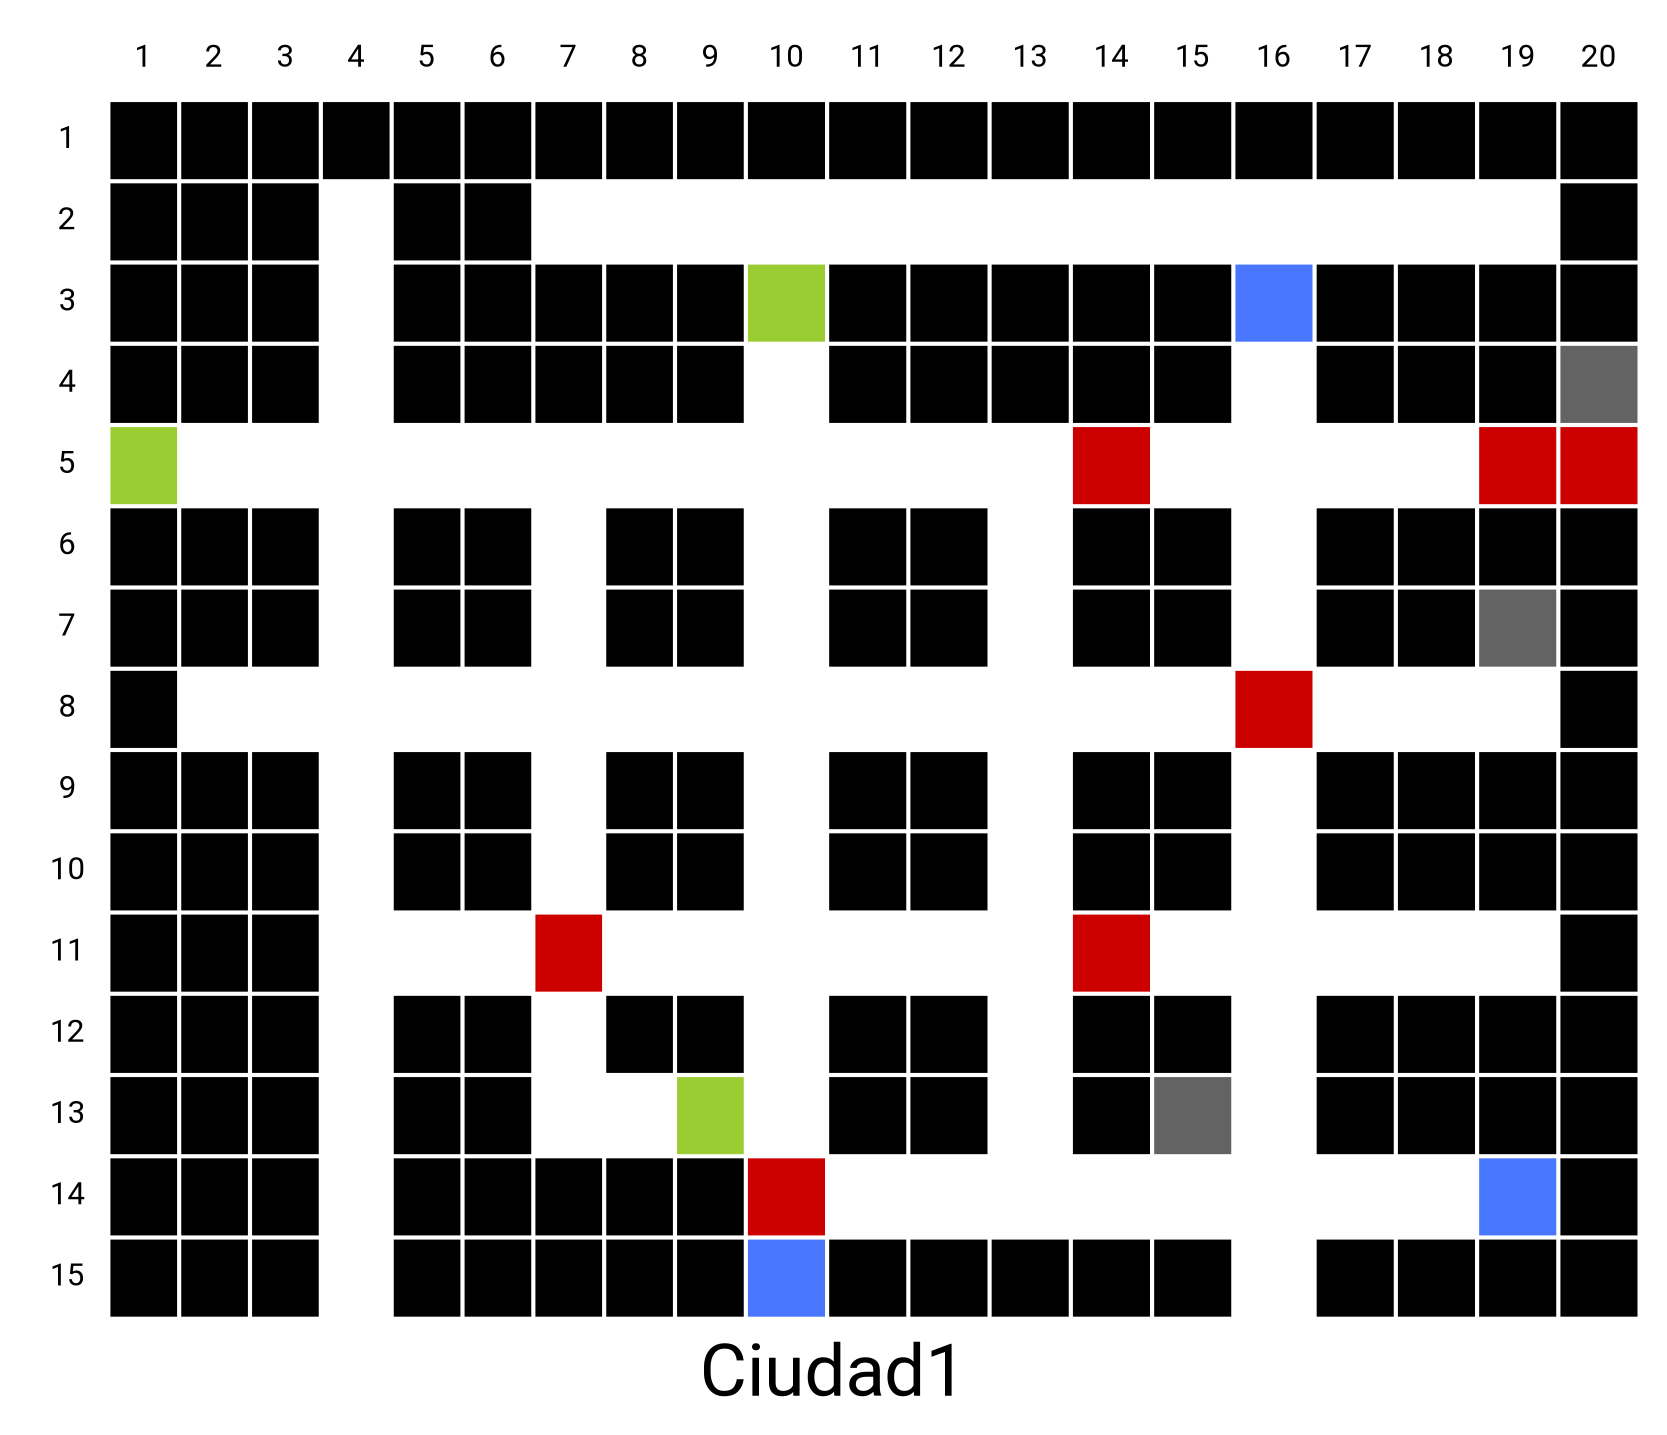 digraph structs {
	node [shape=plaintext]
	patron [fontname="Roboto Condensed"fontsize="15pt", label=<
<TABLE BORDER="0" CELLBORDER="0" CELLSPACING="2" CELLPADDING="10">
<TR>
    <TD border="0"></TD><TD border="0">1</TD><TD border="0">2</TD><TD border="0">3</TD><TD border="0">4</TD><TD border="0">5</TD><TD border="0">6</TD><TD border="0">7</TD><TD border="0">8</TD><TD border="0">9</TD><TD border="0">10</TD><TD border="0">11</TD><TD border="0">12</TD><TD border="0">13</TD><TD border="0">14</TD><TD border="0">15</TD><TD border="0">16</TD><TD border="0">17</TD><TD border="0">18</TD><TD border="0">19</TD><TD border="0">20</TD>
</TR>
<TR>
        <TD border="0">1</TD>
<TD bgcolor="black">   </TD>
<TD bgcolor="black">   </TD>
<TD bgcolor="black">   </TD>
<TD bgcolor="black">   </TD>
<TD bgcolor="black">   </TD>
<TD bgcolor="black">   </TD>
<TD bgcolor="black">   </TD>
<TD bgcolor="black">   </TD>
<TD bgcolor="black">   </TD>
<TD bgcolor="black">   </TD>
<TD bgcolor="black">   </TD>
<TD bgcolor="black">   </TD>
<TD bgcolor="black">   </TD>
<TD bgcolor="black">   </TD>
<TD bgcolor="black">   </TD>
<TD bgcolor="black">   </TD>
<TD bgcolor="black">   </TD>
<TD bgcolor="black">   </TD>
<TD bgcolor="black">   </TD>
<TD bgcolor="black">   </TD></TR>
<TR>
        <TD border="0">2</TD>
<TD bgcolor="black">   </TD>
<TD bgcolor="black">   </TD>
<TD bgcolor="black">   </TD>
<TD>   </TD>
<TD bgcolor="black">   </TD>
<TD bgcolor="black">   </TD>
<TD>   </TD>
<TD>   </TD>
<TD>   </TD>
<TD>   </TD>
<TD>   </TD>
<TD>   </TD>
<TD>   </TD>
<TD>   </TD>
<TD>   </TD>
<TD>   </TD>
<TD>   </TD>
<TD>   </TD>
<TD>   </TD>
<TD bgcolor="black">   </TD></TR>
<TR>
        <TD border="0">3</TD>
<TD bgcolor="black">   </TD>
<TD bgcolor="black">   </TD>
<TD bgcolor="black">   </TD>
<TD>   </TD>
<TD bgcolor="black">   </TD>
<TD bgcolor="black">   </TD>
<TD bgcolor="black">   </TD>
<TD bgcolor="black">   </TD>
<TD bgcolor="black">   </TD>
<TD bgcolor="yellowgreen">   </TD>
<TD bgcolor="black">   </TD>
<TD bgcolor="black">   </TD>
<TD bgcolor="black">   </TD>
<TD bgcolor="black">   </TD>
<TD bgcolor="black">   </TD>
<TD bgcolor="royalblue1">   </TD>
<TD bgcolor="black">   </TD>
<TD bgcolor="black">   </TD>
<TD bgcolor="black">   </TD>
<TD bgcolor="black">   </TD></TR>
<TR>
        <TD border="0">4</TD>
<TD bgcolor="black">   </TD>
<TD bgcolor="black">   </TD>
<TD bgcolor="black">   </TD>
<TD>   </TD>
<TD bgcolor="black">   </TD>
<TD bgcolor="black">   </TD>
<TD bgcolor="black">   </TD>
<TD bgcolor="black">   </TD>
<TD bgcolor="black">   </TD>
<TD>   </TD>
<TD bgcolor="black">   </TD>
<TD bgcolor="black">   </TD>
<TD bgcolor="black">   </TD>
<TD bgcolor="black">   </TD>
<TD bgcolor="black">   </TD>
<TD>   </TD>
<TD bgcolor="black">   </TD>
<TD bgcolor="black">   </TD>
<TD bgcolor="black">   </TD>
<TD bgcolor="grey39">   </TD></TR>
<TR>
        <TD border="0">5</TD>
<TD bgcolor="yellowgreen">   </TD>
<TD>   </TD>
<TD>   </TD>
<TD>   </TD>
<TD>   </TD>
<TD>   </TD>
<TD>   </TD>
<TD>   </TD>
<TD>   </TD>
<TD>   </TD>
<TD>   </TD>
<TD>   </TD>
<TD>   </TD>
<TD bgcolor="red3">   </TD>
<TD>   </TD>
<TD>   </TD>
<TD>   </TD>
<TD>   </TD>
<TD bgcolor="red3">   </TD>
<TD bgcolor="red3">   </TD></TR>
<TR>
        <TD border="0">6</TD>
<TD bgcolor="black">   </TD>
<TD bgcolor="black">   </TD>
<TD bgcolor="black">   </TD>
<TD>   </TD>
<TD bgcolor="black">   </TD>
<TD bgcolor="black">   </TD>
<TD>   </TD>
<TD bgcolor="black">   </TD>
<TD bgcolor="black">   </TD>
<TD>   </TD>
<TD bgcolor="black">   </TD>
<TD bgcolor="black">   </TD>
<TD>   </TD>
<TD bgcolor="black">   </TD>
<TD bgcolor="black">   </TD>
<TD>   </TD>
<TD bgcolor="black">   </TD>
<TD bgcolor="black">   </TD>
<TD bgcolor="black">   </TD>
<TD bgcolor="black">   </TD></TR>
<TR>
        <TD border="0">7</TD>
<TD bgcolor="black">   </TD>
<TD bgcolor="black">   </TD>
<TD bgcolor="black">   </TD>
<TD>   </TD>
<TD bgcolor="black">   </TD>
<TD bgcolor="black">   </TD>
<TD>   </TD>
<TD bgcolor="black">   </TD>
<TD bgcolor="black">   </TD>
<TD>   </TD>
<TD bgcolor="black">   </TD>
<TD bgcolor="black">   </TD>
<TD>   </TD>
<TD bgcolor="black">   </TD>
<TD bgcolor="black">   </TD>
<TD>   </TD>
<TD bgcolor="black">   </TD>
<TD bgcolor="black">   </TD>
<TD bgcolor="grey39">   </TD>
<TD bgcolor="black">   </TD></TR>
<TR>
        <TD border="0">8</TD>
<TD bgcolor="black">   </TD>
<TD>   </TD>
<TD>   </TD>
<TD>   </TD>
<TD>   </TD>
<TD>   </TD>
<TD>   </TD>
<TD>   </TD>
<TD>   </TD>
<TD>   </TD>
<TD>   </TD>
<TD>   </TD>
<TD>   </TD>
<TD>   </TD>
<TD>   </TD>
<TD bgcolor="red3">   </TD>
<TD>   </TD>
<TD>   </TD>
<TD>   </TD>
<TD bgcolor="black">   </TD></TR>
<TR>
        <TD border="0">9</TD>
<TD bgcolor="black">   </TD>
<TD bgcolor="black">   </TD>
<TD bgcolor="black">   </TD>
<TD>   </TD>
<TD bgcolor="black">   </TD>
<TD bgcolor="black">   </TD>
<TD>   </TD>
<TD bgcolor="black">   </TD>
<TD bgcolor="black">   </TD>
<TD>   </TD>
<TD bgcolor="black">   </TD>
<TD bgcolor="black">   </TD>
<TD>   </TD>
<TD bgcolor="black">   </TD>
<TD bgcolor="black">   </TD>
<TD>   </TD>
<TD bgcolor="black">   </TD>
<TD bgcolor="black">   </TD>
<TD bgcolor="black">   </TD>
<TD bgcolor="black">   </TD></TR>
<TR>
        <TD border="0">10</TD>
<TD bgcolor="black">   </TD>
<TD bgcolor="black">   </TD>
<TD bgcolor="black">   </TD>
<TD>   </TD>
<TD bgcolor="black">   </TD>
<TD bgcolor="black">   </TD>
<TD>   </TD>
<TD bgcolor="black">   </TD>
<TD bgcolor="black">   </TD>
<TD>   </TD>
<TD bgcolor="black">   </TD>
<TD bgcolor="black">   </TD>
<TD>   </TD>
<TD bgcolor="black">   </TD>
<TD bgcolor="black">   </TD>
<TD>   </TD>
<TD bgcolor="black">   </TD>
<TD bgcolor="black">   </TD>
<TD bgcolor="black">   </TD>
<TD bgcolor="black">   </TD></TR>
<TR>
        <TD border="0">11</TD>
<TD bgcolor="black">   </TD>
<TD bgcolor="black">   </TD>
<TD bgcolor="black">   </TD>
<TD>   </TD>
<TD>   </TD>
<TD>   </TD>
<TD bgcolor="red3">   </TD>
<TD>   </TD>
<TD>   </TD>
<TD>   </TD>
<TD>   </TD>
<TD>   </TD>
<TD>   </TD>
<TD bgcolor="red3">   </TD>
<TD>   </TD>
<TD>   </TD>
<TD>   </TD>
<TD>   </TD>
<TD>   </TD>
<TD bgcolor="black">   </TD></TR>
<TR>
        <TD border="0">12</TD>
<TD bgcolor="black">   </TD>
<TD bgcolor="black">   </TD>
<TD bgcolor="black">   </TD>
<TD>   </TD>
<TD bgcolor="black">   </TD>
<TD bgcolor="black">   </TD>
<TD>   </TD>
<TD bgcolor="black">   </TD>
<TD bgcolor="black">   </TD>
<TD>   </TD>
<TD bgcolor="black">   </TD>
<TD bgcolor="black">   </TD>
<TD>   </TD>
<TD bgcolor="black">   </TD>
<TD bgcolor="black">   </TD>
<TD>   </TD>
<TD bgcolor="black">   </TD>
<TD bgcolor="black">   </TD>
<TD bgcolor="black">   </TD>
<TD bgcolor="black">   </TD></TR>
<TR>
        <TD border="0">13</TD>
<TD bgcolor="black">   </TD>
<TD bgcolor="black">   </TD>
<TD bgcolor="black">   </TD>
<TD>   </TD>
<TD bgcolor="black">   </TD>
<TD bgcolor="black">   </TD>
<TD>   </TD>
<TD>   </TD>
<TD bgcolor="yellowgreen">   </TD>
<TD>   </TD>
<TD bgcolor="black">   </TD>
<TD bgcolor="black">   </TD>
<TD>   </TD>
<TD bgcolor="black">   </TD>
<TD bgcolor="grey39">   </TD>
<TD>   </TD>
<TD bgcolor="black">   </TD>
<TD bgcolor="black">   </TD>
<TD bgcolor="black">   </TD>
<TD bgcolor="black">   </TD></TR>
<TR>
        <TD border="0">14</TD>
<TD bgcolor="black">   </TD>
<TD bgcolor="black">   </TD>
<TD bgcolor="black">   </TD>
<TD>   </TD>
<TD bgcolor="black">   </TD>
<TD bgcolor="black">   </TD>
<TD bgcolor="black">   </TD>
<TD bgcolor="black">   </TD>
<TD bgcolor="black">   </TD>
<TD bgcolor="red3">   </TD>
<TD>   </TD>
<TD>   </TD>
<TD>   </TD>
<TD>   </TD>
<TD>   </TD>
<TD>   </TD>
<TD>   </TD>
<TD>   </TD>
<TD bgcolor="royalblue1">   </TD>
<TD bgcolor="black">   </TD></TR>
<TR>
        <TD border="0">15</TD>
<TD bgcolor="black">   </TD>
<TD bgcolor="black">   </TD>
<TD bgcolor="black">   </TD>
<TD>   </TD>
<TD bgcolor="black">   </TD>
<TD bgcolor="black">   </TD>
<TD bgcolor="black">   </TD>
<TD bgcolor="black">   </TD>
<TD bgcolor="black">   </TD>
<TD bgcolor="royalblue1">   </TD>
<TD bgcolor="black">   </TD>
<TD bgcolor="black">   </TD>
<TD bgcolor="black">   </TD>
<TD bgcolor="black">   </TD>
<TD bgcolor="black">   </TD>
<TD>   </TD>
<TD bgcolor="black">   </TD>
<TD bgcolor="black">   </TD>
<TD bgcolor="black">   </TD>
<TD bgcolor="black">   </TD></TR></TABLE>>]fontname="Roboto Condensed"fontsize="35pt"label="Ciudad1"
}